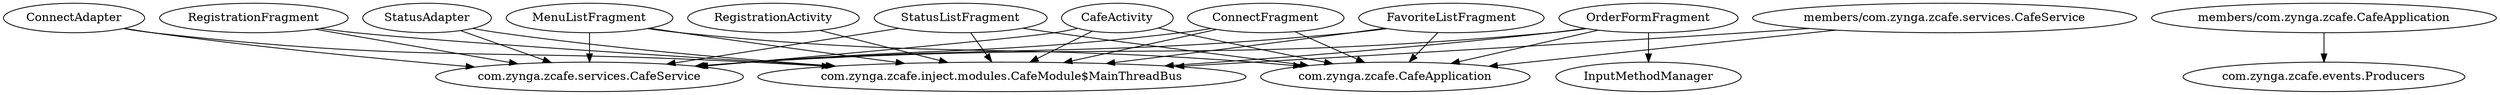 digraph G1 {
  concentrate = true;
  n2 [label="com.zynga.zcafe.inject.modules.CafeModule$MainThreadBus"];
  CafeActivity -> n2;
  n3 [label="com.zynga.zcafe.services.CafeService"];
  CafeActivity -> n3;
  n4 [label="com.zynga.zcafe.CafeApplication"];
  CafeActivity -> n4;
  ConnectAdapter -> n2;
  ConnectAdapter -> n3;
  ConnectFragment -> n2;
  ConnectFragment -> n3;
  ConnectFragment -> n4;
  FavoriteListFragment -> n2;
  FavoriteListFragment -> n3;
  FavoriteListFragment -> n4;
  MenuListFragment -> n2;
  MenuListFragment -> n3;
  MenuListFragment -> n4;
  OrderFormFragment -> n2;
  OrderFormFragment -> n3;
  OrderFormFragment -> n4;
  OrderFormFragment -> InputMethodManager;
  RegistrationActivity -> n2;
  RegistrationFragment -> n2;
  RegistrationFragment -> n3;
  StatusAdapter -> n2;
  StatusAdapter -> n3;
  StatusListFragment -> n2;
  StatusListFragment -> n3;
  StatusListFragment -> n4;
  n5 [label="members/com.zynga.zcafe.CafeApplication"];
  n6 [label="com.zynga.zcafe.events.Producers"];
  n5 -> n6;
  n7 [label="members/com.zynga.zcafe.services.CafeService"];
  n7 -> n2;
  n7 -> n4;
}
